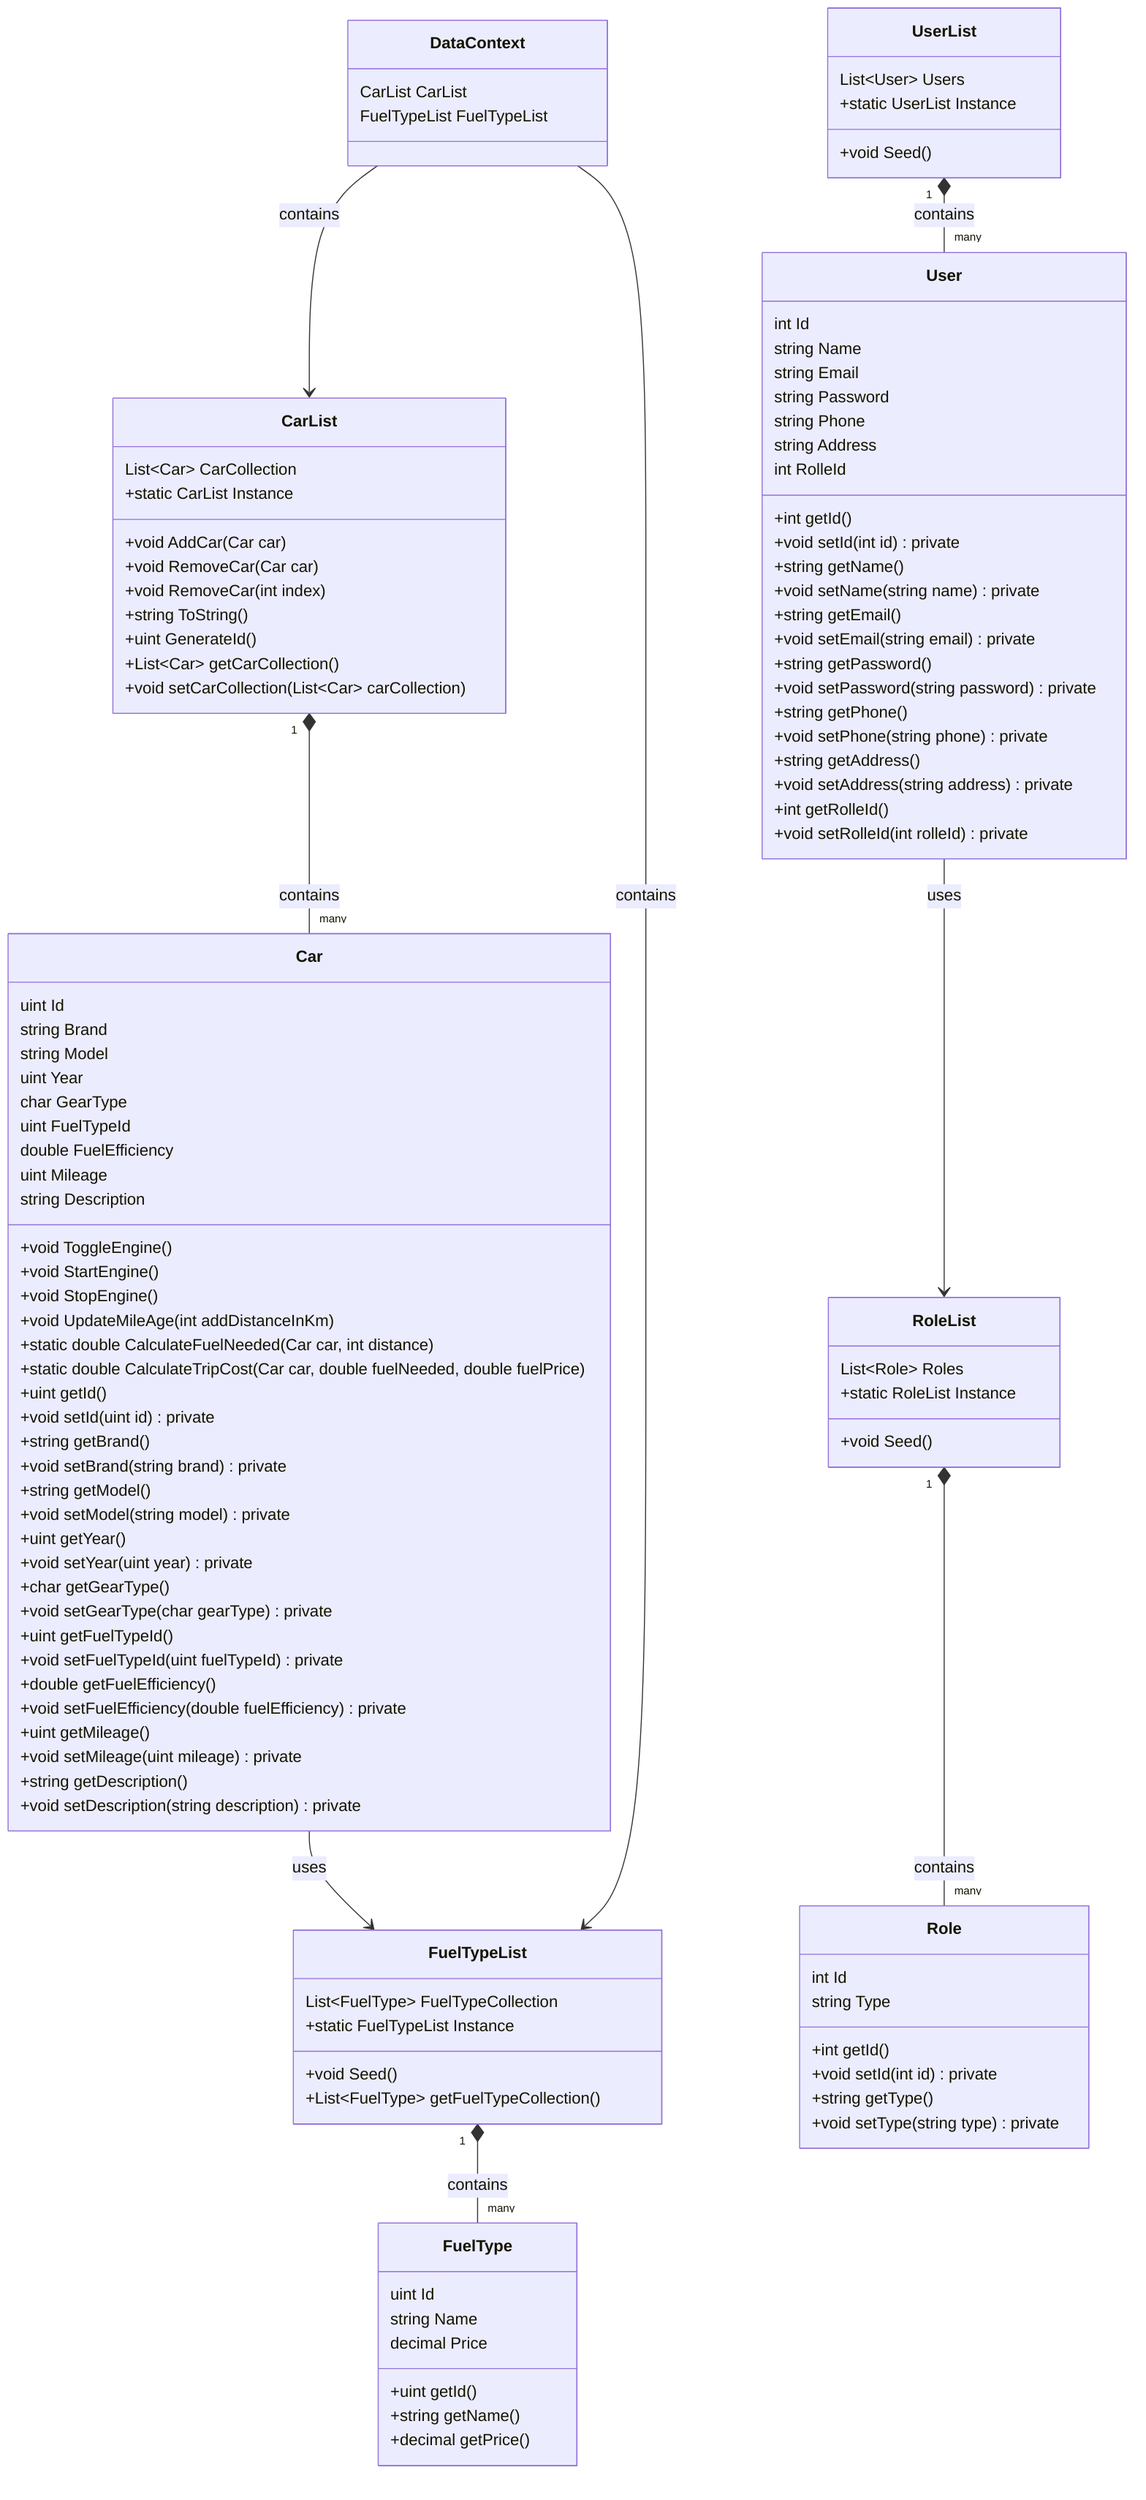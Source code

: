 ﻿classDiagram
    class Car {
        uint Id
        string Brand
        string Model
        uint Year
        char GearType
        uint FuelTypeId
        double FuelEfficiency
        uint Mileage
        string Description
        +void ToggleEngine()
        +void StartEngine()
        +void StopEngine()
        +void UpdateMileAge(int addDistanceInKm)
        +static double CalculateFuelNeeded(Car car, int distance)
        +static double CalculateTripCost(Car car, double fuelNeeded, double fuelPrice)
        +uint getId()
        +void setId(uint id) private
        +string getBrand()
        +void setBrand(string brand) private
        +string getModel()
        +void setModel(string model) private
        +uint getYear()
        +void setYear(uint year) private
        +char getGearType()
        +void setGearType(char gearType) private
        +uint getFuelTypeId()
        +void setFuelTypeId(uint fuelTypeId) private
        +double getFuelEfficiency()
        +void setFuelEfficiency(double fuelEfficiency) private
        +uint getMileage()
        +void setMileage(uint mileage) private
        +string getDescription()
        +void setDescription(string description) private
    }

    class CarList {
        List~Car~ CarCollection
        +static CarList Instance
        +void AddCar(Car car)
        +void RemoveCar(Car car)
        +void RemoveCar(int index)
        +string ToString()
        +uint GenerateId()
        +List~Car~ getCarCollection()
        +void setCarCollection(List~Car~ carCollection)
    }

    class FuelType {
        uint Id
        string Name
        decimal Price
        +uint getId()
        +string getName()
        +decimal getPrice()
    }

    class FuelTypeList {
        List~FuelType~ FuelTypeCollection
        +static FuelTypeList Instance
        +void Seed()
        +List~FuelType~ getFuelTypeCollection()
    }

    class User {
        int Id
        string Name
        string Email
        string Password
        string Phone
        string Address
        int RolleId
        +int getId()
        +void setId(int id) private
        +string getName()
        +void setName(string name) private
        +string getEmail()
        +void setEmail(string email) private
        +string getPassword()
        +void setPassword(string password) private
        +string getPhone()
        +void setPhone(string phone) private
        +string getAddress()
        +void setAddress(string address) private
        +int getRolleId()
        +void setRolleId(int rolleId) private
    }

    class UserList {
        List~User~ Users
        +static UserList Instance
        +void Seed()
    }

    class Role {
        int Id
        string Type
        +int getId()
        +void setId(int id) private
        +string getType()
        +void setType(string type) private
    }

    class RoleList {
        List~Role~ Roles
        +static RoleList Instance
        +void Seed()
    }

    class DataContext {
        CarList CarList
        FuelTypeList FuelTypeList
    }

    Car --> FuelTypeList : uses
    User --> RoleList : uses
    CarList "1" *-- "many" Car : contains
    FuelTypeList "1" *-- "many" FuelType : contains
    UserList "1" *-- "many" User : contains
    RoleList "1" *-- "many" Role : contains
    DataContext --> CarList : contains
    DataContext --> FuelTypeList : contains